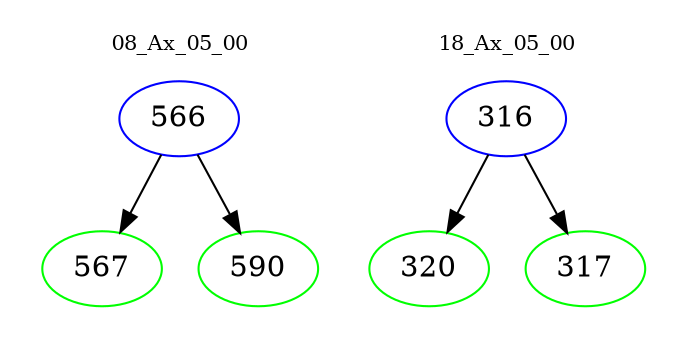 digraph{
subgraph cluster_0 {
color = white
label = "08_Ax_05_00";
fontsize=10;
T0_566 [label="566", color="blue"]
T0_566 -> T0_567 [color="black"]
T0_567 [label="567", color="green"]
T0_566 -> T0_590 [color="black"]
T0_590 [label="590", color="green"]
}
subgraph cluster_1 {
color = white
label = "18_Ax_05_00";
fontsize=10;
T1_316 [label="316", color="blue"]
T1_316 -> T1_320 [color="black"]
T1_320 [label="320", color="green"]
T1_316 -> T1_317 [color="black"]
T1_317 [label="317", color="green"]
}
}
